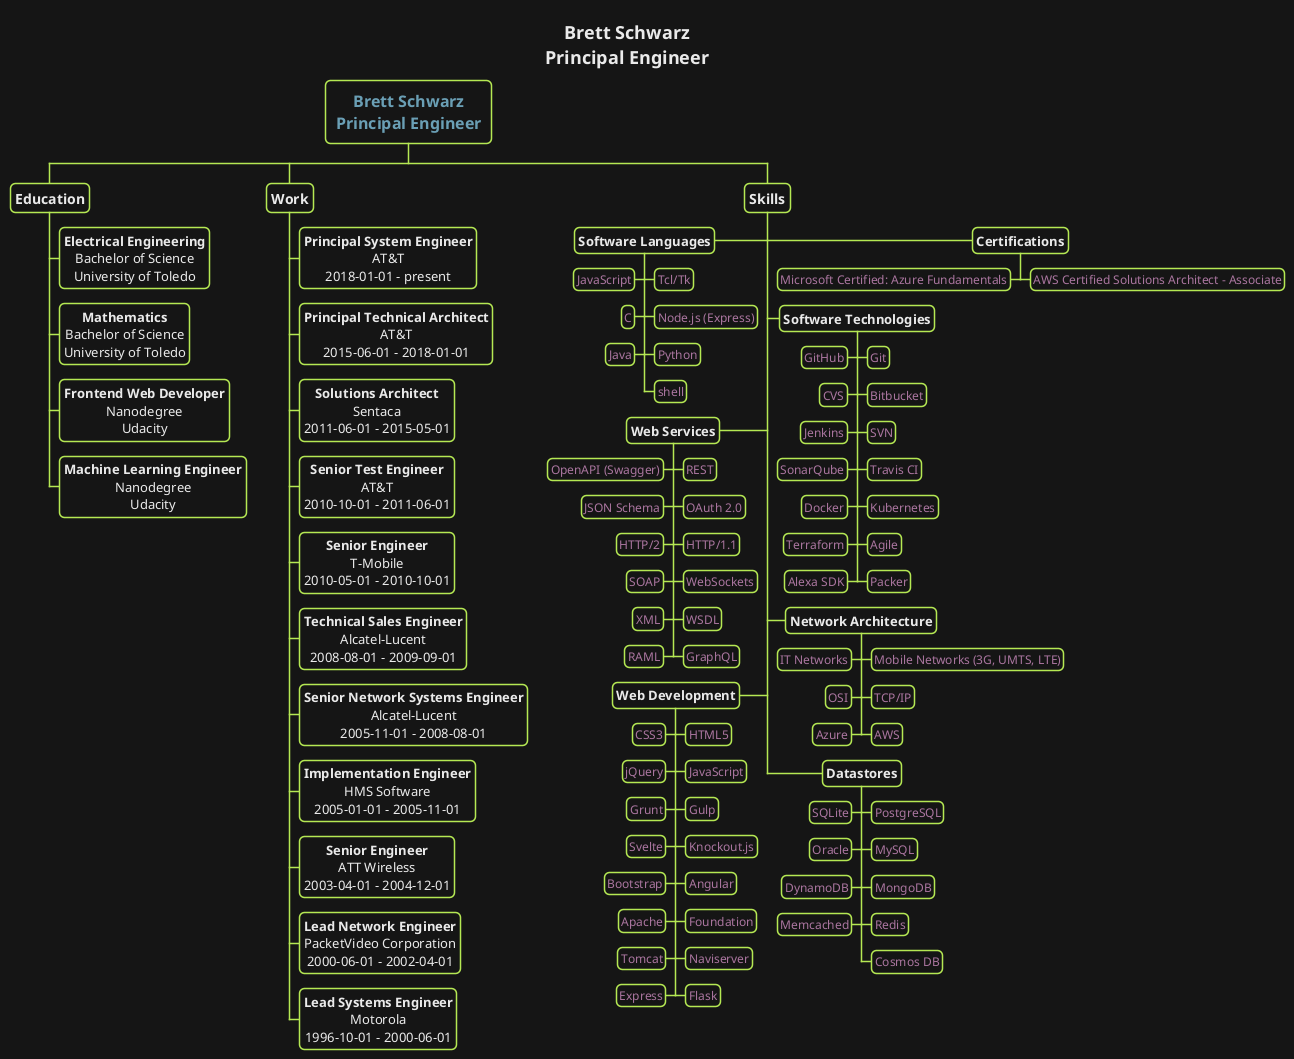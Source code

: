 @startwbs

skinparam backgroundColor transparent


skinparam  {
    defaultFontName   "Verdana"
    defaultFontSize   12
    defaultTextAlignment center
    shadowing false
    RoundCorner 10
    TitleFontSize 18
    TitleFontColor #eaeaea
}
<style>
wbsDiagram {
    LineColor #b5e853
    BorderThickness 3
    BackgroundColor #151515
    FontColor #eaeaea
    :depth(0) {
        fontSize 16
        fontStyle bold
        fontColor #6a9fb5
    }
    :depth(1) {
        fontSize 14
        padding 5
        fontStyle bold
    }
    :depth(2) {
        fontSize 13
        padding 4
    }
    :depth(3) {
        fontSize 12
        padding 3
        fontColor #aa759f
    }

}
</style>



title Brett Schwarz\nPrincipal Engineer

* Brett Schwarz\nPrincipal Engineer
** Education
*** <b>Electrical Engineering\nBachelor of Science\nUniversity of Toledo
*** <b>Mathematics\nBachelor of Science\nUniversity of Toledo
*** <b>Frontend Web Developer\nNanodegree\nUdacity
*** <b>Machine Learning Engineer\nNanodegree\nUdacity
** Work
*** <b>Principal System Engineer\nAT&T\n2018-01-01 - present
*** <b>Principal Technical Architect\nAT&T\n2015-06-01 - 2018-01-01
*** <b>Solutions Architect\nSentaca\n2011-06-01 - 2015-05-01
*** <b>Senior Test Engineer\nAT&T\n2010-10-01 - 2011-06-01
*** <b>Senior Engineer\nT-Mobile\n2010-05-01 - 2010-10-01
*** <b>Technical Sales Engineer\nAlcatel-Lucent\n2008-08-01 - 2009-09-01
*** <b>Senior Network Systems Engineer\nAlcatel-Lucent\n2005-11-01 - 2008-08-01
*** <b>Implementation Engineer\nHMS Software\n2005-01-01 - 2005-11-01
*** <b>Senior Engineer\nATT Wireless\n2003-04-01 - 2004-12-01
*** <b>Lead Network Engineer\nPacketVideo Corporation\n2000-06-01 - 2002-04-01
*** <b>Lead Systems Engineer\nMotorola\n1996-10-01 - 2000-06-01
** Skills
***> <b>Certifications
****> AWS Certified Solutions Architect - Associate
****< Microsoft Certified: Azure Fundamentals
***< <b>Software Languages
****> Tcl/Tk
****< JavaScript
****> Node.js (Express)
****< C
****> Python
****< Java
****> shell
***> <b>Software Technologies
****> Git
****< GitHub
****> Bitbucket
****< CVS
****> SVN
****< Jenkins
****> Travis CI
****< SonarQube
****> Kubernetes
****< Docker
****> Agile
****< Terraform
****> Packer
****< Alexa SDK
***< <b>Web Services
****> REST
****< OpenAPI (Swagger)
****> OAuth 2.0
****< JSON Schema
****> HTTP/1.1
****< HTTP/2
****> WebSockets
****< SOAP
****> WSDL
****< XML
****> GraphQL
****< RAML
***> <b>Network Architecture
****> Mobile Networks (3G, UMTS, LTE)
****< IT Networks
****> TCP/IP
****< OSI
****> AWS
****< Azure
***< <b>Web Development
****> HTML5
****< CSS3
****> JavaScript
****< jQuery
****> Gulp
****< Grunt
****> Knockout.js
****< Svelte
****> Angular
****< Bootstrap
****> Foundation
****< Apache
****> Naviserver
****< Tomcat
****> Flask
****< Express
***> <b>Datastores
****> PostgreSQL
****< SQLite
****> MySQL
****< Oracle
****> MongoDB
****< DynamoDB
****> Redis
****< Memcached
****> Cosmos DB
@endwbs
